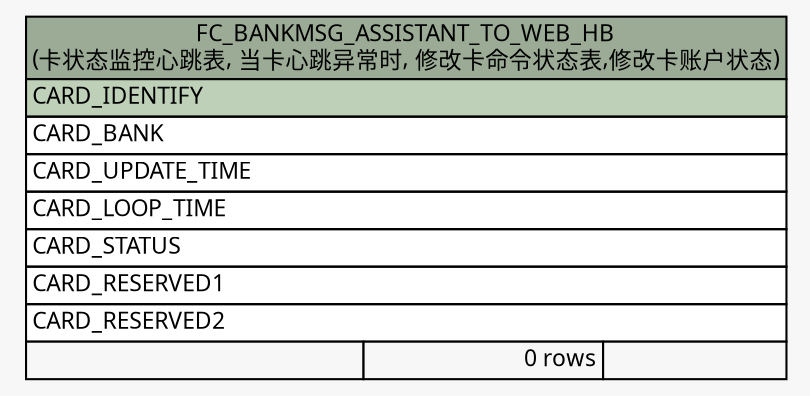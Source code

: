 // dot 2.26.0 on Linux 2.6.32-504.3.3.el6.x86_64
// SchemaSpy rev Unknown
digraph "FC_BANKMSG_ASSISTANT_TO_WEB_HB" {
  graph [
    rankdir="RL"
    bgcolor="#f7f7f7"
    nodesep="0.18"
    ranksep="0.46"
    fontname="Microsoft YaHei"
    fontsize="11"
  ];
  node [
    fontname="Microsoft YaHei"
    fontsize="11"
    shape="plaintext"
  ];
  edge [
    arrowsize="0.8"
  ];
  "FC_BANKMSG_ASSISTANT_TO_WEB_HB" [
    label=<
    <TABLE BORDER="0" CELLBORDER="1" CELLSPACING="0" BGCOLOR="#ffffff">
      <TR><TD COLSPAN="3" BGCOLOR="#9bab96" ALIGN="CENTER">FC_BANKMSG_ASSISTANT_TO_WEB_HB<br/>(卡状态监控心跳表, 当卡心跳异常时, 修改卡命令状态表,修改卡账户状态)</TD></TR>
      <TR><TD PORT="CARD_IDENTIFY" COLSPAN="3" BGCOLOR="#bed1b8" ALIGN="LEFT">CARD_IDENTIFY</TD></TR>
      <TR><TD PORT="CARD_BANK" COLSPAN="3" ALIGN="LEFT">CARD_BANK</TD></TR>
      <TR><TD PORT="CARD_UPDATE_TIME" COLSPAN="3" ALIGN="LEFT">CARD_UPDATE_TIME</TD></TR>
      <TR><TD PORT="CARD_LOOP_TIME" COLSPAN="3" ALIGN="LEFT">CARD_LOOP_TIME</TD></TR>
      <TR><TD PORT="CARD_STATUS" COLSPAN="3" ALIGN="LEFT">CARD_STATUS</TD></TR>
      <TR><TD PORT="CARD_RESERVED1" COLSPAN="3" ALIGN="LEFT">CARD_RESERVED1</TD></TR>
      <TR><TD PORT="CARD_RESERVED2" COLSPAN="3" ALIGN="LEFT">CARD_RESERVED2</TD></TR>
      <TR><TD ALIGN="LEFT" BGCOLOR="#f7f7f7">  </TD><TD ALIGN="RIGHT" BGCOLOR="#f7f7f7">0 rows</TD><TD ALIGN="RIGHT" BGCOLOR="#f7f7f7">  </TD></TR>
    </TABLE>>
    URL="tables/FC_BANKMSG_ASSISTANT_TO_WEB_HB.html"
    tooltip="FC_BANKMSG_ASSISTANT_TO_WEB_HB"
  ];
}
